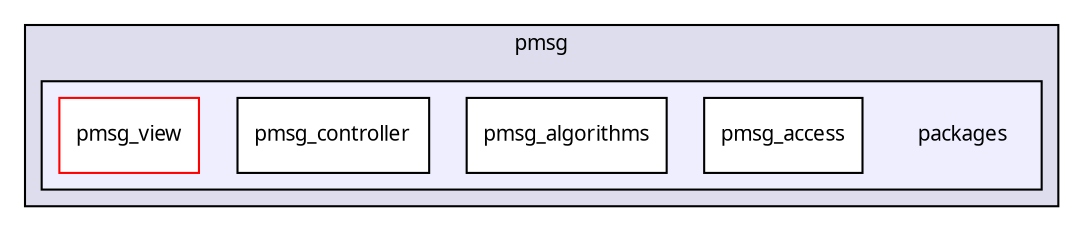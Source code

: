 digraph "packages/pmsg/packages/" {
  compound=true
  node [ fontsize="10", fontname="FreeSans.ttf"];
  edge [ labelfontsize="10", labelfontname="FreeSans.ttf"];
  subgraph clusterdir_e8f58f884a5cae2761c02575783e52ff {
    graph [ bgcolor="#ddddee", pencolor="black", label="pmsg" fontname="FreeSans.ttf", fontsize="10", URL="dir_e8f58f884a5cae2761c02575783e52ff.html"]
  subgraph clusterdir_e4d075077eb47cbea9b6c6c0da2ebbc5 {
    graph [ bgcolor="#eeeeff", pencolor="black", label="" URL="dir_e4d075077eb47cbea9b6c6c0da2ebbc5.html"];
    dir_e4d075077eb47cbea9b6c6c0da2ebbc5 [shape=plaintext label="packages"];
    dir_4a624f5073bdf5b34d3acae45aec00e9 [shape=box label="pmsg_access" color="black" fillcolor="white" style="filled" URL="dir_4a624f5073bdf5b34d3acae45aec00e9.html"];
    dir_e82a803fddff48117a91ddbaf35888f2 [shape=box label="pmsg_algorithms" color="black" fillcolor="white" style="filled" URL="dir_e82a803fddff48117a91ddbaf35888f2.html"];
    dir_111bb3ecf18ceedfe1607fb893860e30 [shape=box label="pmsg_controller" color="black" fillcolor="white" style="filled" URL="dir_111bb3ecf18ceedfe1607fb893860e30.html"];
    dir_385d565c174149b49a5e821f6cecf864 [shape=box label="pmsg_view" color="red" fillcolor="white" style="filled" URL="dir_385d565c174149b49a5e821f6cecf864.html"];
  }
  }
}
